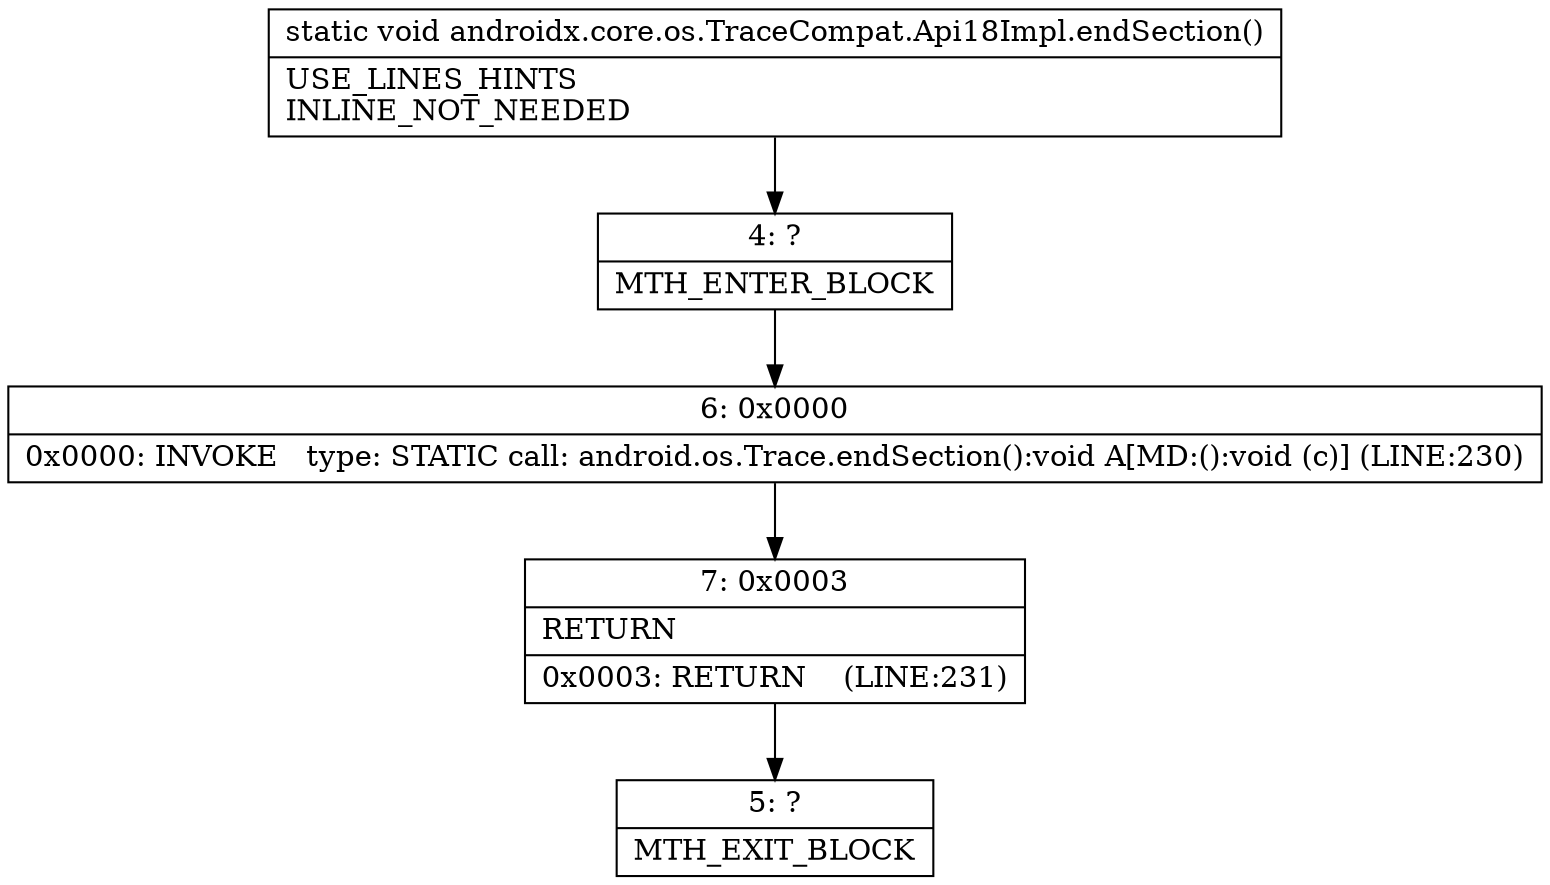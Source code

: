 digraph "CFG forandroidx.core.os.TraceCompat.Api18Impl.endSection()V" {
Node_4 [shape=record,label="{4\:\ ?|MTH_ENTER_BLOCK\l}"];
Node_6 [shape=record,label="{6\:\ 0x0000|0x0000: INVOKE   type: STATIC call: android.os.Trace.endSection():void A[MD:():void (c)] (LINE:230)\l}"];
Node_7 [shape=record,label="{7\:\ 0x0003|RETURN\l|0x0003: RETURN    (LINE:231)\l}"];
Node_5 [shape=record,label="{5\:\ ?|MTH_EXIT_BLOCK\l}"];
MethodNode[shape=record,label="{static void androidx.core.os.TraceCompat.Api18Impl.endSection()  | USE_LINES_HINTS\lINLINE_NOT_NEEDED\l}"];
MethodNode -> Node_4;Node_4 -> Node_6;
Node_6 -> Node_7;
Node_7 -> Node_5;
}

